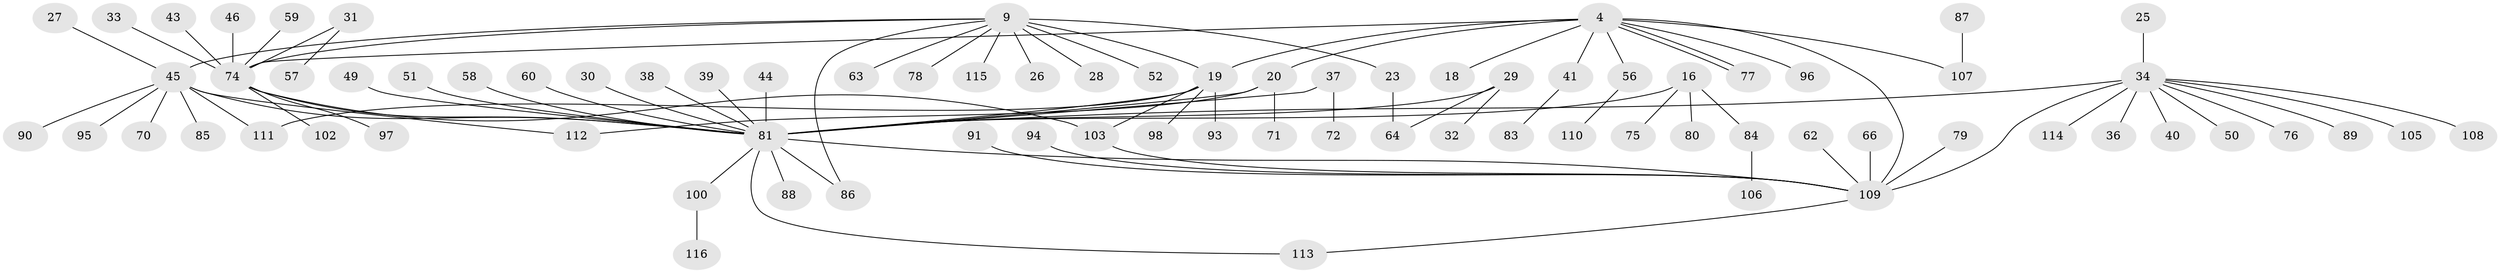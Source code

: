 // original degree distribution, {17: 0.008620689655172414, 7: 0.017241379310344827, 16: 0.008620689655172414, 5: 0.04310344827586207, 9: 0.02586206896551724, 12: 0.017241379310344827, 2: 0.2413793103448276, 6: 0.008620689655172414, 4: 0.034482758620689655, 3: 0.08620689655172414, 1: 0.5086206896551724}
// Generated by graph-tools (version 1.1) at 2025/51/03/04/25 21:51:18]
// undirected, 81 vertices, 94 edges
graph export_dot {
graph [start="1"]
  node [color=gray90,style=filled];
  4;
  9;
  16 [super="+15"];
  18;
  19 [super="+13"];
  20;
  23;
  25;
  26;
  27;
  28 [super="+10"];
  29;
  30;
  31;
  32;
  33;
  34 [super="+8+24+5"];
  36;
  37;
  38;
  39;
  40;
  41;
  43;
  44;
  45 [super="+6"];
  46;
  49;
  50;
  51;
  52;
  56;
  57;
  58;
  59;
  60;
  62;
  63;
  64;
  66;
  70;
  71;
  72;
  74 [super="+73+67+3"];
  75;
  76;
  77;
  78;
  79;
  80;
  81 [super="+11+1+69"];
  83;
  84;
  85;
  86;
  87;
  88;
  89;
  90;
  91;
  93;
  94;
  95;
  96;
  97;
  98;
  100;
  102;
  103 [super="+99"];
  105;
  106;
  107 [super="+65"];
  108;
  109 [super="+101+104"];
  110;
  111;
  112;
  113;
  114;
  115;
  116;
  4 -- 18;
  4 -- 20;
  4 -- 41;
  4 -- 56;
  4 -- 77;
  4 -- 77;
  4 -- 96;
  4 -- 109 [weight=3];
  4 -- 19 [weight=2];
  4 -- 107;
  4 -- 74 [weight=3];
  9 -- 23;
  9 -- 26;
  9 -- 52;
  9 -- 63;
  9 -- 78;
  9 -- 86;
  9 -- 115;
  9 -- 45;
  9 -- 19 [weight=2];
  9 -- 28;
  9 -- 74;
  16 -- 84;
  16 -- 80;
  16 -- 75;
  16 -- 81;
  19 -- 81 [weight=4];
  19 -- 98;
  19 -- 103;
  19 -- 111;
  19 -- 93 [weight=2];
  20 -- 71;
  20 -- 112;
  20 -- 81 [weight=2];
  23 -- 64;
  25 -- 34;
  27 -- 45;
  29 -- 32;
  29 -- 64;
  29 -- 81 [weight=2];
  30 -- 81;
  31 -- 57;
  31 -- 74;
  33 -- 74;
  34 -- 36;
  34 -- 40;
  34 -- 76;
  34 -- 50;
  34 -- 114;
  34 -- 89;
  34 -- 81 [weight=2];
  34 -- 105;
  34 -- 108;
  34 -- 109 [weight=2];
  37 -- 72;
  37 -- 81;
  38 -- 81;
  39 -- 81;
  41 -- 83;
  43 -- 74;
  44 -- 81;
  45 -- 95;
  45 -- 81 [weight=2];
  45 -- 70;
  45 -- 111;
  45 -- 112;
  45 -- 85;
  45 -- 90;
  46 -- 74;
  49 -- 81;
  51 -- 81;
  56 -- 110;
  58 -- 81;
  59 -- 74;
  60 -- 81;
  62 -- 109;
  66 -- 109;
  74 -- 97;
  74 -- 102;
  74 -- 81;
  74 -- 103;
  79 -- 109;
  81 -- 88;
  81 -- 86;
  81 -- 100;
  81 -- 113;
  81 -- 109;
  84 -- 106;
  87 -- 107;
  91 -- 109;
  94 -- 109;
  100 -- 116;
  103 -- 109;
  109 -- 113;
}
